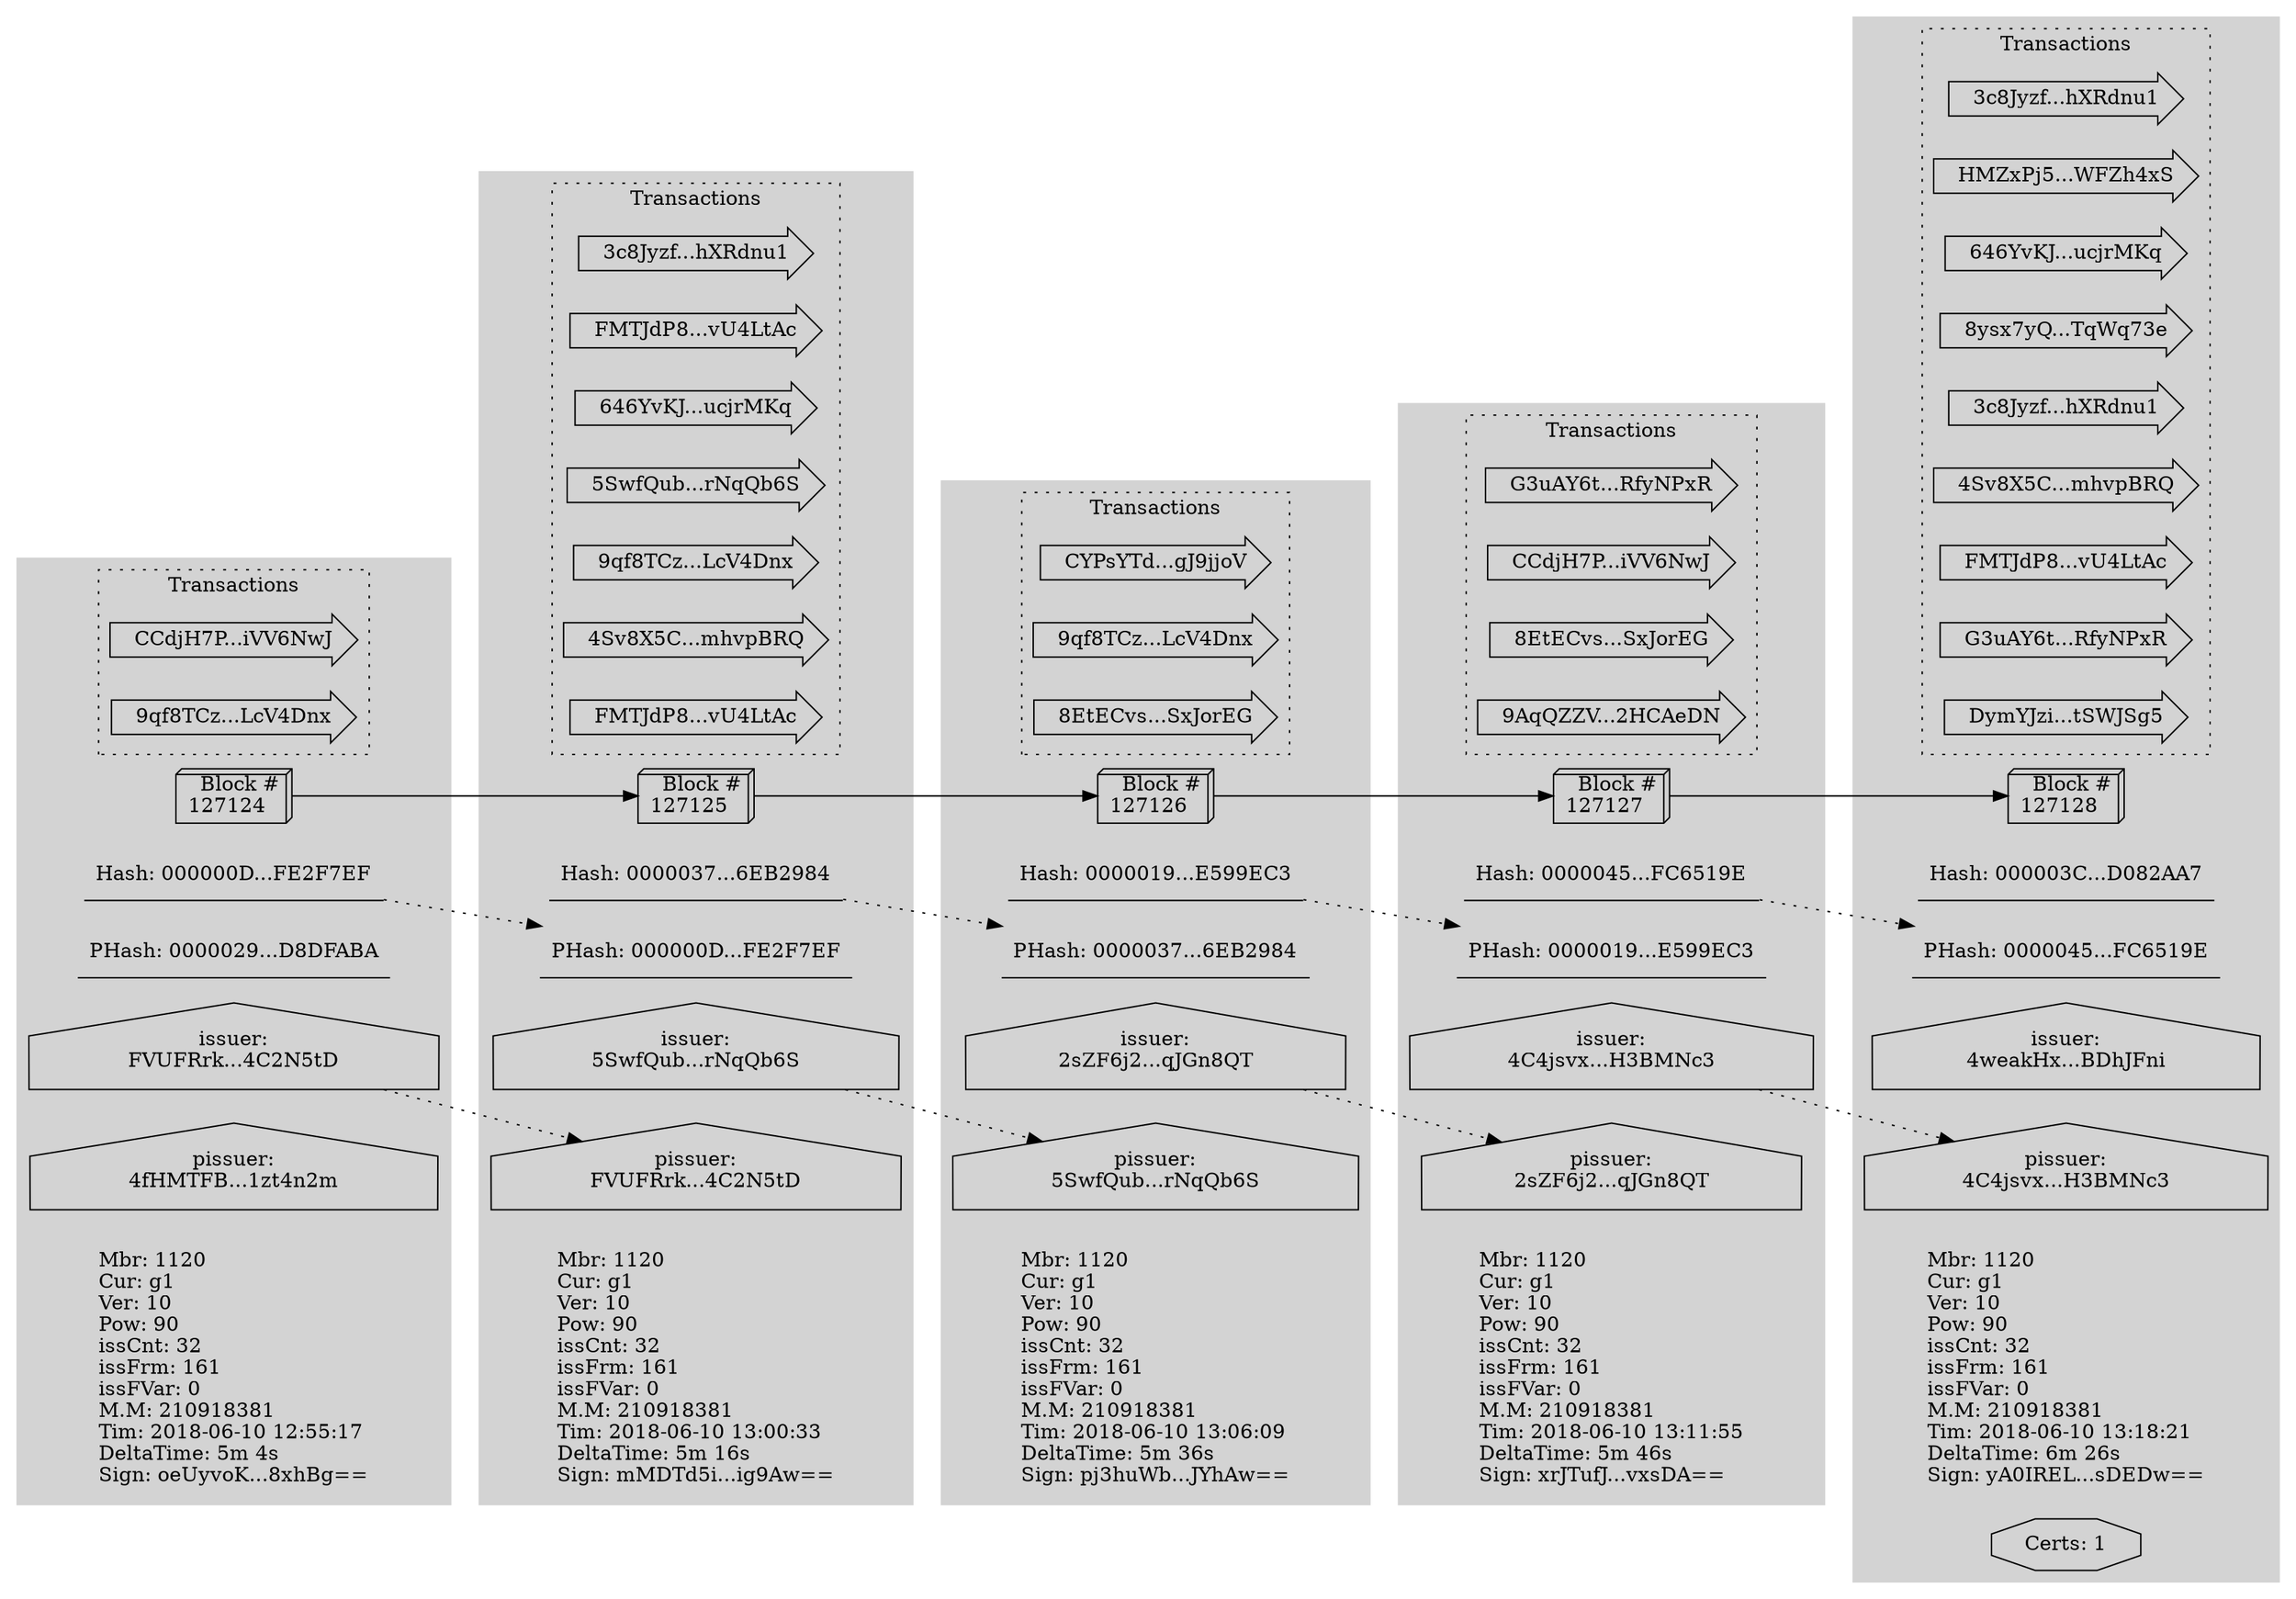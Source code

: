 digraph{
	graph [rankdir=LR ]

	
	subgraph cluster_127124{
		graph [rankdir=TB]
		node [shape=underline]
		style=filled;
		color=lightgrey;
		_127124 [label="  Block #\n127124  ", URL="/graphviz/svg/block/127124", shape=box3d];
		_127124hash [label="Hash: 000000D...FE2F7EF"];
		_127124phash [label="PHash: 0000029...D8DFABA"];
		_127124issuer [label="issuer:\nFVUFRrk...4C2N5tD", URL="/graphviz/svg/certs/FVUFRrk1K5TQGsY7PRLwqHgdHRoHrwb1hcucp4C2N5tD", shape=house];
		_127124pissuer [label="pissuer:\n4fHMTFB...1zt4n2m", shape=house];
		_127124info [labeljust=l, shape=plaintext, label="Mbr: 1120\lCur: g1\lVer: 10\lPow: 90\lissCnt: 32\lissFrm: 161\lissFVar: 0\lM.M: 210918381\lTim: 2018-06-10 12:55:17\lDeltaTime: 5m 4s\lSign: oeUyvoK...8xhBg==\l"];

		subgraph cluster_127124Tx {
			graph [rankdir=LR, style=dotted, color=black]
			labelloc="t";
			label="Transactions";			tx22600898069319E8A64E383CBF1E0A5E284BD1BD8564347C13B1FDC44CA3B785 [label="  CCdjH7P...iVV6NwJ  ",URL="/graphviz/svg/tx/22600898069319E8A64E383CBF1E0A5E284BD1BD8564347C13B1FDC44CA3B785", shape=rarrow];
			tx4CA631D1D3E0C84879D9EBDD55713B060F0A649A97E4095873892B00134AF291 [label="  9qf8TCz...LcV4Dnx  ",URL="/graphviz/svg/tx/4CA631D1D3E0C84879D9EBDD55713B060F0A649A97E4095873892B00134AF291", shape=rarrow];
		}
	}
	
	subgraph cluster_127125{
		graph [rankdir=TB]
		node [shape=underline]
		style=filled;
		color=lightgrey;
		_127125 [label="  Block #\n127125  ", URL="/graphviz/svg/block/127125", shape=box3d];
		_127125hash [label="Hash: 0000037...6EB2984"];
		_127125phash [label="PHash: 000000D...FE2F7EF"];
		_127125issuer [label="issuer:\n5SwfQub...rNqQb6S", URL="/graphviz/svg/certs/5SwfQubSat5SunNafCsunEGTY93nVM4kLSsuprNqQb6S", shape=house];
		_127125pissuer [label="pissuer:\nFVUFRrk...4C2N5tD", shape=house];
		_127125info [labeljust=l, shape=plaintext, label="Mbr: 1120\lCur: g1\lVer: 10\lPow: 90\lissCnt: 32\lissFrm: 161\lissFVar: 0\lM.M: 210918381\lTim: 2018-06-10 13:00:33\lDeltaTime: 5m 16s\lSign: mMDTd5i...ig9Aw==\l"];

		subgraph cluster_127125Tx {
			graph [rankdir=LR, style=dotted, color=black]
			labelloc="t";
			label="Transactions";			tx822EAED1B379BF79B791519199E655ED13EF7C54221D120A06B55F643EB85507 [label="  3c8Jyzf...hXRdnu1  ",URL="/graphviz/svg/tx/822EAED1B379BF79B791519199E655ED13EF7C54221D120A06B55F643EB85507", shape=rarrow];
			txAC563CB20342554D84E60EABC23EA86CFA8055BA57DF514FA367415CC133A005 [label="  FMTJdP8...vU4LtAc  ",URL="/graphviz/svg/tx/AC563CB20342554D84E60EABC23EA86CFA8055BA57DF514FA367415CC133A005", shape=rarrow];
			tx2131F621AA1498CCDC95E11F2DEC903ADCC0C88CF64225E51801D96B00D5C137 [label="  646YvKJ...ucjrMKq  ",URL="/graphviz/svg/tx/2131F621AA1498CCDC95E11F2DEC903ADCC0C88CF64225E51801D96B00D5C137", shape=rarrow];
			txA3BEBE65DE34034F275924486DC1DE6AF663E34998ECF62B1A445B7036586357 [label="  5SwfQub...rNqQb6S  ",URL="/graphviz/svg/tx/A3BEBE65DE34034F275924486DC1DE6AF663E34998ECF62B1A445B7036586357", shape=rarrow];
			tx86D011BC75123ACF82A9525827F8B12B7BC75CE1BAB2B98D51FF38FE179FD32A [label="  9qf8TCz...LcV4Dnx  ",URL="/graphviz/svg/tx/86D011BC75123ACF82A9525827F8B12B7BC75CE1BAB2B98D51FF38FE179FD32A", shape=rarrow];
			tx58D6C75A41ADA612871F529A697EAA9EC18A796F83C10EA2620E1B3E3B719C36 [label="  4Sv8X5C...mhvpBRQ  ",URL="/graphviz/svg/tx/58D6C75A41ADA612871F529A697EAA9EC18A796F83C10EA2620E1B3E3B719C36", shape=rarrow];
			txE21FEDC6C66205B0656B902F8141A8A92436C5CE787F77989708E4D5D09F8AE5 [label="  FMTJdP8...vU4LtAc  ",URL="/graphviz/svg/tx/E21FEDC6C66205B0656B902F8141A8A92436C5CE787F77989708E4D5D09F8AE5", shape=rarrow];
		}
	}
	
	subgraph cluster_127126{
		graph [rankdir=TB]
		node [shape=underline]
		style=filled;
		color=lightgrey;
		_127126 [label="  Block #\n127126  ", URL="/graphviz/svg/block/127126", shape=box3d];
		_127126hash [label="Hash: 0000019...E599EC3"];
		_127126phash [label="PHash: 0000037...6EB2984"];
		_127126issuer [label="issuer:\n2sZF6j2...qJGn8QT", URL="/graphviz/svg/certs/2sZF6j2PkxBDNAqUde7Dgo5x3crkerZpQ4rBqqJGn8QT", shape=house];
		_127126pissuer [label="pissuer:\n5SwfQub...rNqQb6S", shape=house];
		_127126info [labeljust=l, shape=plaintext, label="Mbr: 1120\lCur: g1\lVer: 10\lPow: 90\lissCnt: 32\lissFrm: 161\lissFVar: 0\lM.M: 210918381\lTim: 2018-06-10 13:06:09\lDeltaTime: 5m 36s\lSign: pj3huWb...JYhAw==\l"];

		subgraph cluster_127126Tx {
			graph [rankdir=LR, style=dotted, color=black]
			labelloc="t";
			label="Transactions";			txFE292BFB45A84341731066A935752182A4F2D465E93C306500D03645D616C239 [label="  CYPsYTd...gJ9jjoV  ",URL="/graphviz/svg/tx/FE292BFB45A84341731066A935752182A4F2D465E93C306500D03645D616C239", shape=rarrow];
			tx9D78EEBAD7945B7D93FFD0699D9243F66D2B84112B3874B044C0DA3F729268BC [label="  9qf8TCz...LcV4Dnx  ",URL="/graphviz/svg/tx/9D78EEBAD7945B7D93FFD0699D9243F66D2B84112B3874B044C0DA3F729268BC", shape=rarrow];
			tx3B2D17952F134A7C070C4CBD25D13E57F047665E38F54F3A4BAEFAACD1973BDD [label="  8EtECvs...SxJorEG  ",URL="/graphviz/svg/tx/3B2D17952F134A7C070C4CBD25D13E57F047665E38F54F3A4BAEFAACD1973BDD", shape=rarrow];
		}
	}
	
	subgraph cluster_127127{
		graph [rankdir=TB]
		node [shape=underline]
		style=filled;
		color=lightgrey;
		_127127 [label="  Block #\n127127  ", URL="/graphviz/svg/block/127127", shape=box3d];
		_127127hash [label="Hash: 0000045...FC6519E"];
		_127127phash [label="PHash: 0000019...E599EC3"];
		_127127issuer [label="issuer:\n4C4jsvx...H3BMNc3", URL="/graphviz/svg/certs/4C4jsvxmFQBoHN86BHsSreTKoK2bYvQV9gAGtH3BMNc3", shape=house];
		_127127pissuer [label="pissuer:\n2sZF6j2...qJGn8QT", shape=house];
		_127127info [labeljust=l, shape=plaintext, label="Mbr: 1120\lCur: g1\lVer: 10\lPow: 90\lissCnt: 32\lissFrm: 161\lissFVar: 0\lM.M: 210918381\lTim: 2018-06-10 13:11:55\lDeltaTime: 5m 46s\lSign: xrJTufJ...vxsDA==\l"];

		subgraph cluster_127127Tx {
			graph [rankdir=LR, style=dotted, color=black]
			labelloc="t";
			label="Transactions";			tx1626DC83B03E9F8315E6345F98CFCEA7C13B9C2B73E7D0B5A3E25467B0F6B120 [label="  G3uAY6t...RfyNPxR  ",URL="/graphviz/svg/tx/1626DC83B03E9F8315E6345F98CFCEA7C13B9C2B73E7D0B5A3E25467B0F6B120", shape=rarrow];
			txEAFD56644C9374C4DE38AD3880DB30F109051A84FEE7FF38471694207798D927 [label="  CCdjH7P...iVV6NwJ  ",URL="/graphviz/svg/tx/EAFD56644C9374C4DE38AD3880DB30F109051A84FEE7FF38471694207798D927", shape=rarrow];
			txEE1A59B3413F7930B14F6257332AEB3DD0B551305FF148B8AAF57BF1661B4571 [label="  8EtECvs...SxJorEG  ",URL="/graphviz/svg/tx/EE1A59B3413F7930B14F6257332AEB3DD0B551305FF148B8AAF57BF1661B4571", shape=rarrow];
			txEBDCC90BE4870C118934B3A4322362ED82EE291B8848896416707B38ABE34B1B [label="  9AqQZZV...2HCAeDN  ",URL="/graphviz/svg/tx/EBDCC90BE4870C118934B3A4322362ED82EE291B8848896416707B38ABE34B1B", shape=rarrow];
		}
	}
	
	subgraph cluster_127128{
		graph [rankdir=TB]
		node [shape=underline]
		style=filled;
		color=lightgrey;
		_127128 [label="  Block #\n127128  ", URL="/graphviz/svg/block/127128", shape=box3d];
		_127128hash [label="Hash: 000003C...D082AA7"];
		_127128phash [label="PHash: 0000045...FC6519E"];
		_127128issuer [label="issuer:\n4weakHx...BDhJFni", URL="/graphviz/svg/certs/4weakHxDBMJG9NShULG1g786eeGh7wwntMeLZBDhJFni", shape=house];
		_127128pissuer [label="pissuer:\n4C4jsvx...H3BMNc3", shape=house];
		_127128info [labeljust=l, shape=plaintext, label="Mbr: 1120\lCur: g1\lVer: 10\lPow: 90\lissCnt: 32\lissFrm: 161\lissFVar: 0\lM.M: 210918381\lTim: 2018-06-10 13:18:21\lDeltaTime: 6m 26s\lSign: yA0IREL...sDEDw==\l"];

		subgraph cluster_127128Tx {
			graph [rankdir=LR, style=dotted, color=black]
			labelloc="t";
			label="Transactions";			tx3BE66EE5F40F8E93441D63E1274F8780FB330003B779C374B247DD45B737799E [label="  3c8Jyzf...hXRdnu1  ",URL="/graphviz/svg/tx/3BE66EE5F40F8E93441D63E1274F8780FB330003B779C374B247DD45B737799E", shape=rarrow];
			txAA723D11C8BC27CA2C80514B7C3819C5231023723A3F92AABCD4C0A3993C9DC9 [label="  HMZxPj5...WFZh4xS  ",URL="/graphviz/svg/tx/AA723D11C8BC27CA2C80514B7C3819C5231023723A3F92AABCD4C0A3993C9DC9", shape=rarrow];
			tx5D3967662622E2C8DA43DC6C2E9E669843020381B26D10BF25F1ACBA7F34E1E4 [label="  646YvKJ...ucjrMKq  ",URL="/graphviz/svg/tx/5D3967662622E2C8DA43DC6C2E9E669843020381B26D10BF25F1ACBA7F34E1E4", shape=rarrow];
			txDB7C58CC43EFE32B38A992A8927334412B506B96F846CC907C8CE587A25C6286 [label="  8ysx7yQ...TqWq73e  ",URL="/graphviz/svg/tx/DB7C58CC43EFE32B38A992A8927334412B506B96F846CC907C8CE587A25C6286", shape=rarrow];
			tx2564089BC9B7D9E8B9B27CD40685C7144002DBABE94ECE9D87C0A33A122761A4 [label="  3c8Jyzf...hXRdnu1  ",URL="/graphviz/svg/tx/2564089BC9B7D9E8B9B27CD40685C7144002DBABE94ECE9D87C0A33A122761A4", shape=rarrow];
			tx3FD63BE1AFB8F2338B04DB14BD43DBC9CBB3FD2AFDC51B6FE9D323020761AA7E [label="  4Sv8X5C...mhvpBRQ  ",URL="/graphviz/svg/tx/3FD63BE1AFB8F2338B04DB14BD43DBC9CBB3FD2AFDC51B6FE9D323020761AA7E", shape=rarrow];
			tx1A67BDA3C016434CC7921B57A91D9385290B6141622DC36BFC99196A2E682AC2 [label="  FMTJdP8...vU4LtAc  ",URL="/graphviz/svg/tx/1A67BDA3C016434CC7921B57A91D9385290B6141622DC36BFC99196A2E682AC2", shape=rarrow];
			txADA1787E9AA7A2A29413A691378E84CA961F29B15CBDFA6E6E8F3454FD3D0FC9 [label="  G3uAY6t...RfyNPxR  ",URL="/graphviz/svg/tx/ADA1787E9AA7A2A29413A691378E84CA961F29B15CBDFA6E6E8F3454FD3D0FC9", shape=rarrow];
			tx695306FDD83A22ED042DB7E97F2C60B64ECDE973337299A69C32972629B8A63C [label="  DymYJzi...tSWJSg5  ",URL="/graphviz/svg/tx/695306FDD83A22ED042DB7E97F2C60B64ECDE973337299A69C32972629B8A63C", shape=rarrow];
		}
		_127128Ce [label="Certs: 1", shape=octagon, URL="/graphviz/svg/certs/Fzf73WM6v1vGdSW2UrJWQHj4CWnoKKDwLJ4So2LxZGkV"];
	}

	_127124hash -> _127125phash [weight=0, style=dotted];
	_127125hash -> _127126phash [weight=0, style=dotted];
	_127126hash -> _127127phash [weight=0, style=dotted];
	_127127hash -> _127128phash [weight=0, style=dotted];
	_127124issuer -> _127125pissuer [weight=0, style=dotted];
	_127125issuer -> _127126pissuer [weight=0, style=dotted];
	_127126issuer -> _127127pissuer [weight=0, style=dotted];
	_127127issuer -> _127128pissuer [weight=0, style=dotted];

	
	subgraph cluster_Blocks {
		color=black; 
		_127124 -> _127125 [weight=10];
		_127125 -> _127126 [weight=10];
		_127126 -> _127127 [weight=10];
		_127127 -> _127128 [weight=10];
	}

	
}
